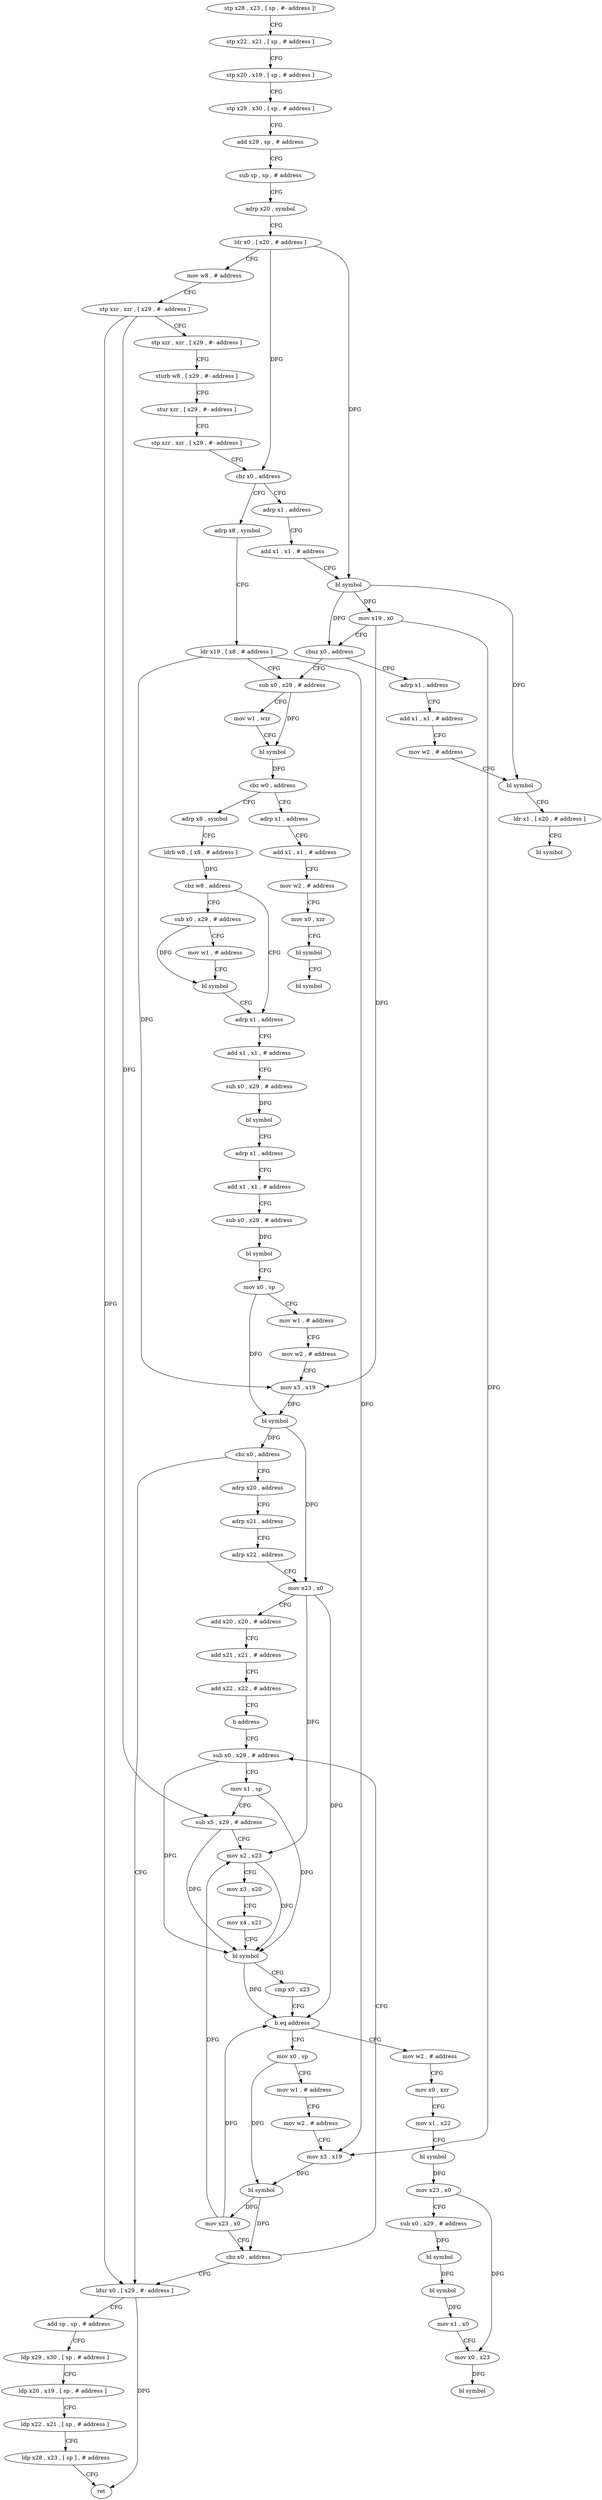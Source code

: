 digraph "func" {
"4216564" [label = "stp x28 , x23 , [ sp , #- address ]!" ]
"4216568" [label = "stp x22 , x21 , [ sp , # address ]" ]
"4216572" [label = "stp x20 , x19 , [ sp , # address ]" ]
"4216576" [label = "stp x29 , x30 , [ sp , # address ]" ]
"4216580" [label = "add x29 , sp , # address" ]
"4216584" [label = "sub sp , sp , # address" ]
"4216588" [label = "adrp x20 , symbol" ]
"4216592" [label = "ldr x0 , [ x20 , # address ]" ]
"4216596" [label = "mov w8 , # address" ]
"4216600" [label = "stp xzr , xzr , [ x29 , #- address ]" ]
"4216604" [label = "stp xzr , xzr , [ x29 , #- address ]" ]
"4216608" [label = "sturb w8 , [ x29 , #- address ]" ]
"4216612" [label = "stur xzr , [ x29 , #- address ]" ]
"4216616" [label = "stp xzr , xzr , [ x29 , #- address ]" ]
"4216620" [label = "cbz x0 , address" ]
"4216672" [label = "adrp x8 , symbol" ]
"4216624" [label = "adrp x1 , address" ]
"4216676" [label = "ldr x19 , [ x8 , # address ]" ]
"4216680" [label = "sub x0 , x29 , # address" ]
"4216628" [label = "add x1 , x1 , # address" ]
"4216632" [label = "bl symbol" ]
"4216636" [label = "mov x19 , x0" ]
"4216640" [label = "cbnz x0 , address" ]
"4216644" [label = "adrp x1 , address" ]
"4216720" [label = "adrp x8 , symbol" ]
"4216724" [label = "ldrb w8 , [ x8 , # address ]" ]
"4216728" [label = "cbz w8 , address" ]
"4216744" [label = "adrp x1 , address" ]
"4216732" [label = "sub x0 , x29 , # address" ]
"4216696" [label = "adrp x1 , address" ]
"4216700" [label = "add x1 , x1 , # address" ]
"4216704" [label = "mov w2 , # address" ]
"4216708" [label = "mov x0 , xzr" ]
"4216712" [label = "bl symbol" ]
"4216716" [label = "bl symbol" ]
"4216684" [label = "mov w1 , wzr" ]
"4216688" [label = "bl symbol" ]
"4216692" [label = "cbz w0 , address" ]
"4216648" [label = "add x1 , x1 , # address" ]
"4216652" [label = "mov w2 , # address" ]
"4216656" [label = "bl symbol" ]
"4216660" [label = "ldr x1 , [ x20 , # address ]" ]
"4216664" [label = "bl symbol" ]
"4216748" [label = "add x1 , x1 , # address" ]
"4216752" [label = "sub x0 , x29 , # address" ]
"4216756" [label = "bl symbol" ]
"4216760" [label = "adrp x1 , address" ]
"4216764" [label = "add x1 , x1 , # address" ]
"4216768" [label = "sub x0 , x29 , # address" ]
"4216772" [label = "bl symbol" ]
"4216776" [label = "mov x0 , sp" ]
"4216780" [label = "mov w1 , # address" ]
"4216784" [label = "mov w2 , # address" ]
"4216788" [label = "mov x3 , x19" ]
"4216792" [label = "bl symbol" ]
"4216796" [label = "cbz x0 , address" ]
"4216944" [label = "ldur x0 , [ x29 , #- address ]" ]
"4216800" [label = "adrp x20 , address" ]
"4216736" [label = "mov w1 , # address" ]
"4216740" [label = "bl symbol" ]
"4216948" [label = "add sp , sp , # address" ]
"4216952" [label = "ldp x29 , x30 , [ sp , # address ]" ]
"4216956" [label = "ldp x20 , x19 , [ sp , # address ]" ]
"4216960" [label = "ldp x22 , x21 , [ sp , # address ]" ]
"4216964" [label = "ldp x28 , x23 , [ sp ] , # address" ]
"4216968" [label = "ret" ]
"4216804" [label = "adrp x21 , address" ]
"4216808" [label = "adrp x22 , address" ]
"4216812" [label = "mov x23 , x0" ]
"4216816" [label = "add x20 , x20 , # address" ]
"4216820" [label = "add x21 , x21 , # address" ]
"4216824" [label = "add x22 , x22 , # address" ]
"4216828" [label = "b address" ]
"4216860" [label = "sub x0 , x29 , # address" ]
"4216864" [label = "mov x1 , sp" ]
"4216868" [label = "sub x5 , x29 , # address" ]
"4216872" [label = "mov x2 , x23" ]
"4216876" [label = "mov x3 , x20" ]
"4216880" [label = "mov x4 , x21" ]
"4216884" [label = "bl symbol" ]
"4216888" [label = "cmp x0 , x23" ]
"4216892" [label = "b.eq address" ]
"4216832" [label = "mov x0 , sp" ]
"4216896" [label = "mov w2 , # address" ]
"4216836" [label = "mov w1 , # address" ]
"4216840" [label = "mov w2 , # address" ]
"4216844" [label = "mov x3 , x19" ]
"4216848" [label = "bl symbol" ]
"4216852" [label = "mov x23 , x0" ]
"4216856" [label = "cbz x0 , address" ]
"4216900" [label = "mov x0 , xzr" ]
"4216904" [label = "mov x1 , x22" ]
"4216908" [label = "bl symbol" ]
"4216912" [label = "mov x23 , x0" ]
"4216916" [label = "sub x0 , x29 , # address" ]
"4216920" [label = "bl symbol" ]
"4216924" [label = "bl symbol" ]
"4216928" [label = "mov x1 , x0" ]
"4216932" [label = "mov x0 , x23" ]
"4216936" [label = "bl symbol" ]
"4216564" -> "4216568" [ label = "CFG" ]
"4216568" -> "4216572" [ label = "CFG" ]
"4216572" -> "4216576" [ label = "CFG" ]
"4216576" -> "4216580" [ label = "CFG" ]
"4216580" -> "4216584" [ label = "CFG" ]
"4216584" -> "4216588" [ label = "CFG" ]
"4216588" -> "4216592" [ label = "CFG" ]
"4216592" -> "4216596" [ label = "CFG" ]
"4216592" -> "4216620" [ label = "DFG" ]
"4216592" -> "4216632" [ label = "DFG" ]
"4216596" -> "4216600" [ label = "CFG" ]
"4216600" -> "4216604" [ label = "CFG" ]
"4216600" -> "4216944" [ label = "DFG" ]
"4216600" -> "4216868" [ label = "DFG" ]
"4216604" -> "4216608" [ label = "CFG" ]
"4216608" -> "4216612" [ label = "CFG" ]
"4216612" -> "4216616" [ label = "CFG" ]
"4216616" -> "4216620" [ label = "CFG" ]
"4216620" -> "4216672" [ label = "CFG" ]
"4216620" -> "4216624" [ label = "CFG" ]
"4216672" -> "4216676" [ label = "CFG" ]
"4216624" -> "4216628" [ label = "CFG" ]
"4216676" -> "4216680" [ label = "CFG" ]
"4216676" -> "4216788" [ label = "DFG" ]
"4216676" -> "4216844" [ label = "DFG" ]
"4216680" -> "4216684" [ label = "CFG" ]
"4216680" -> "4216688" [ label = "DFG" ]
"4216628" -> "4216632" [ label = "CFG" ]
"4216632" -> "4216636" [ label = "DFG" ]
"4216632" -> "4216640" [ label = "DFG" ]
"4216632" -> "4216656" [ label = "DFG" ]
"4216636" -> "4216640" [ label = "CFG" ]
"4216636" -> "4216788" [ label = "DFG" ]
"4216636" -> "4216844" [ label = "DFG" ]
"4216640" -> "4216680" [ label = "CFG" ]
"4216640" -> "4216644" [ label = "CFG" ]
"4216644" -> "4216648" [ label = "CFG" ]
"4216720" -> "4216724" [ label = "CFG" ]
"4216724" -> "4216728" [ label = "DFG" ]
"4216728" -> "4216744" [ label = "CFG" ]
"4216728" -> "4216732" [ label = "CFG" ]
"4216744" -> "4216748" [ label = "CFG" ]
"4216732" -> "4216736" [ label = "CFG" ]
"4216732" -> "4216740" [ label = "DFG" ]
"4216696" -> "4216700" [ label = "CFG" ]
"4216700" -> "4216704" [ label = "CFG" ]
"4216704" -> "4216708" [ label = "CFG" ]
"4216708" -> "4216712" [ label = "CFG" ]
"4216712" -> "4216716" [ label = "CFG" ]
"4216684" -> "4216688" [ label = "CFG" ]
"4216688" -> "4216692" [ label = "DFG" ]
"4216692" -> "4216720" [ label = "CFG" ]
"4216692" -> "4216696" [ label = "CFG" ]
"4216648" -> "4216652" [ label = "CFG" ]
"4216652" -> "4216656" [ label = "CFG" ]
"4216656" -> "4216660" [ label = "CFG" ]
"4216660" -> "4216664" [ label = "CFG" ]
"4216748" -> "4216752" [ label = "CFG" ]
"4216752" -> "4216756" [ label = "DFG" ]
"4216756" -> "4216760" [ label = "CFG" ]
"4216760" -> "4216764" [ label = "CFG" ]
"4216764" -> "4216768" [ label = "CFG" ]
"4216768" -> "4216772" [ label = "DFG" ]
"4216772" -> "4216776" [ label = "CFG" ]
"4216776" -> "4216780" [ label = "CFG" ]
"4216776" -> "4216792" [ label = "DFG" ]
"4216780" -> "4216784" [ label = "CFG" ]
"4216784" -> "4216788" [ label = "CFG" ]
"4216788" -> "4216792" [ label = "DFG" ]
"4216792" -> "4216796" [ label = "DFG" ]
"4216792" -> "4216812" [ label = "DFG" ]
"4216796" -> "4216944" [ label = "CFG" ]
"4216796" -> "4216800" [ label = "CFG" ]
"4216944" -> "4216948" [ label = "CFG" ]
"4216944" -> "4216968" [ label = "DFG" ]
"4216800" -> "4216804" [ label = "CFG" ]
"4216736" -> "4216740" [ label = "CFG" ]
"4216740" -> "4216744" [ label = "CFG" ]
"4216948" -> "4216952" [ label = "CFG" ]
"4216952" -> "4216956" [ label = "CFG" ]
"4216956" -> "4216960" [ label = "CFG" ]
"4216960" -> "4216964" [ label = "CFG" ]
"4216964" -> "4216968" [ label = "CFG" ]
"4216804" -> "4216808" [ label = "CFG" ]
"4216808" -> "4216812" [ label = "CFG" ]
"4216812" -> "4216816" [ label = "CFG" ]
"4216812" -> "4216872" [ label = "DFG" ]
"4216812" -> "4216892" [ label = "DFG" ]
"4216816" -> "4216820" [ label = "CFG" ]
"4216820" -> "4216824" [ label = "CFG" ]
"4216824" -> "4216828" [ label = "CFG" ]
"4216828" -> "4216860" [ label = "CFG" ]
"4216860" -> "4216864" [ label = "CFG" ]
"4216860" -> "4216884" [ label = "DFG" ]
"4216864" -> "4216868" [ label = "CFG" ]
"4216864" -> "4216884" [ label = "DFG" ]
"4216868" -> "4216872" [ label = "CFG" ]
"4216868" -> "4216884" [ label = "DFG" ]
"4216872" -> "4216876" [ label = "CFG" ]
"4216872" -> "4216884" [ label = "DFG" ]
"4216876" -> "4216880" [ label = "CFG" ]
"4216880" -> "4216884" [ label = "CFG" ]
"4216884" -> "4216888" [ label = "CFG" ]
"4216884" -> "4216892" [ label = "DFG" ]
"4216888" -> "4216892" [ label = "CFG" ]
"4216892" -> "4216832" [ label = "CFG" ]
"4216892" -> "4216896" [ label = "CFG" ]
"4216832" -> "4216836" [ label = "CFG" ]
"4216832" -> "4216848" [ label = "DFG" ]
"4216896" -> "4216900" [ label = "CFG" ]
"4216836" -> "4216840" [ label = "CFG" ]
"4216840" -> "4216844" [ label = "CFG" ]
"4216844" -> "4216848" [ label = "DFG" ]
"4216848" -> "4216852" [ label = "DFG" ]
"4216848" -> "4216856" [ label = "DFG" ]
"4216852" -> "4216856" [ label = "CFG" ]
"4216852" -> "4216872" [ label = "DFG" ]
"4216852" -> "4216892" [ label = "DFG" ]
"4216856" -> "4216944" [ label = "CFG" ]
"4216856" -> "4216860" [ label = "CFG" ]
"4216900" -> "4216904" [ label = "CFG" ]
"4216904" -> "4216908" [ label = "CFG" ]
"4216908" -> "4216912" [ label = "DFG" ]
"4216912" -> "4216916" [ label = "CFG" ]
"4216912" -> "4216932" [ label = "DFG" ]
"4216916" -> "4216920" [ label = "DFG" ]
"4216920" -> "4216924" [ label = "DFG" ]
"4216924" -> "4216928" [ label = "DFG" ]
"4216928" -> "4216932" [ label = "CFG" ]
"4216932" -> "4216936" [ label = "DFG" ]
}
